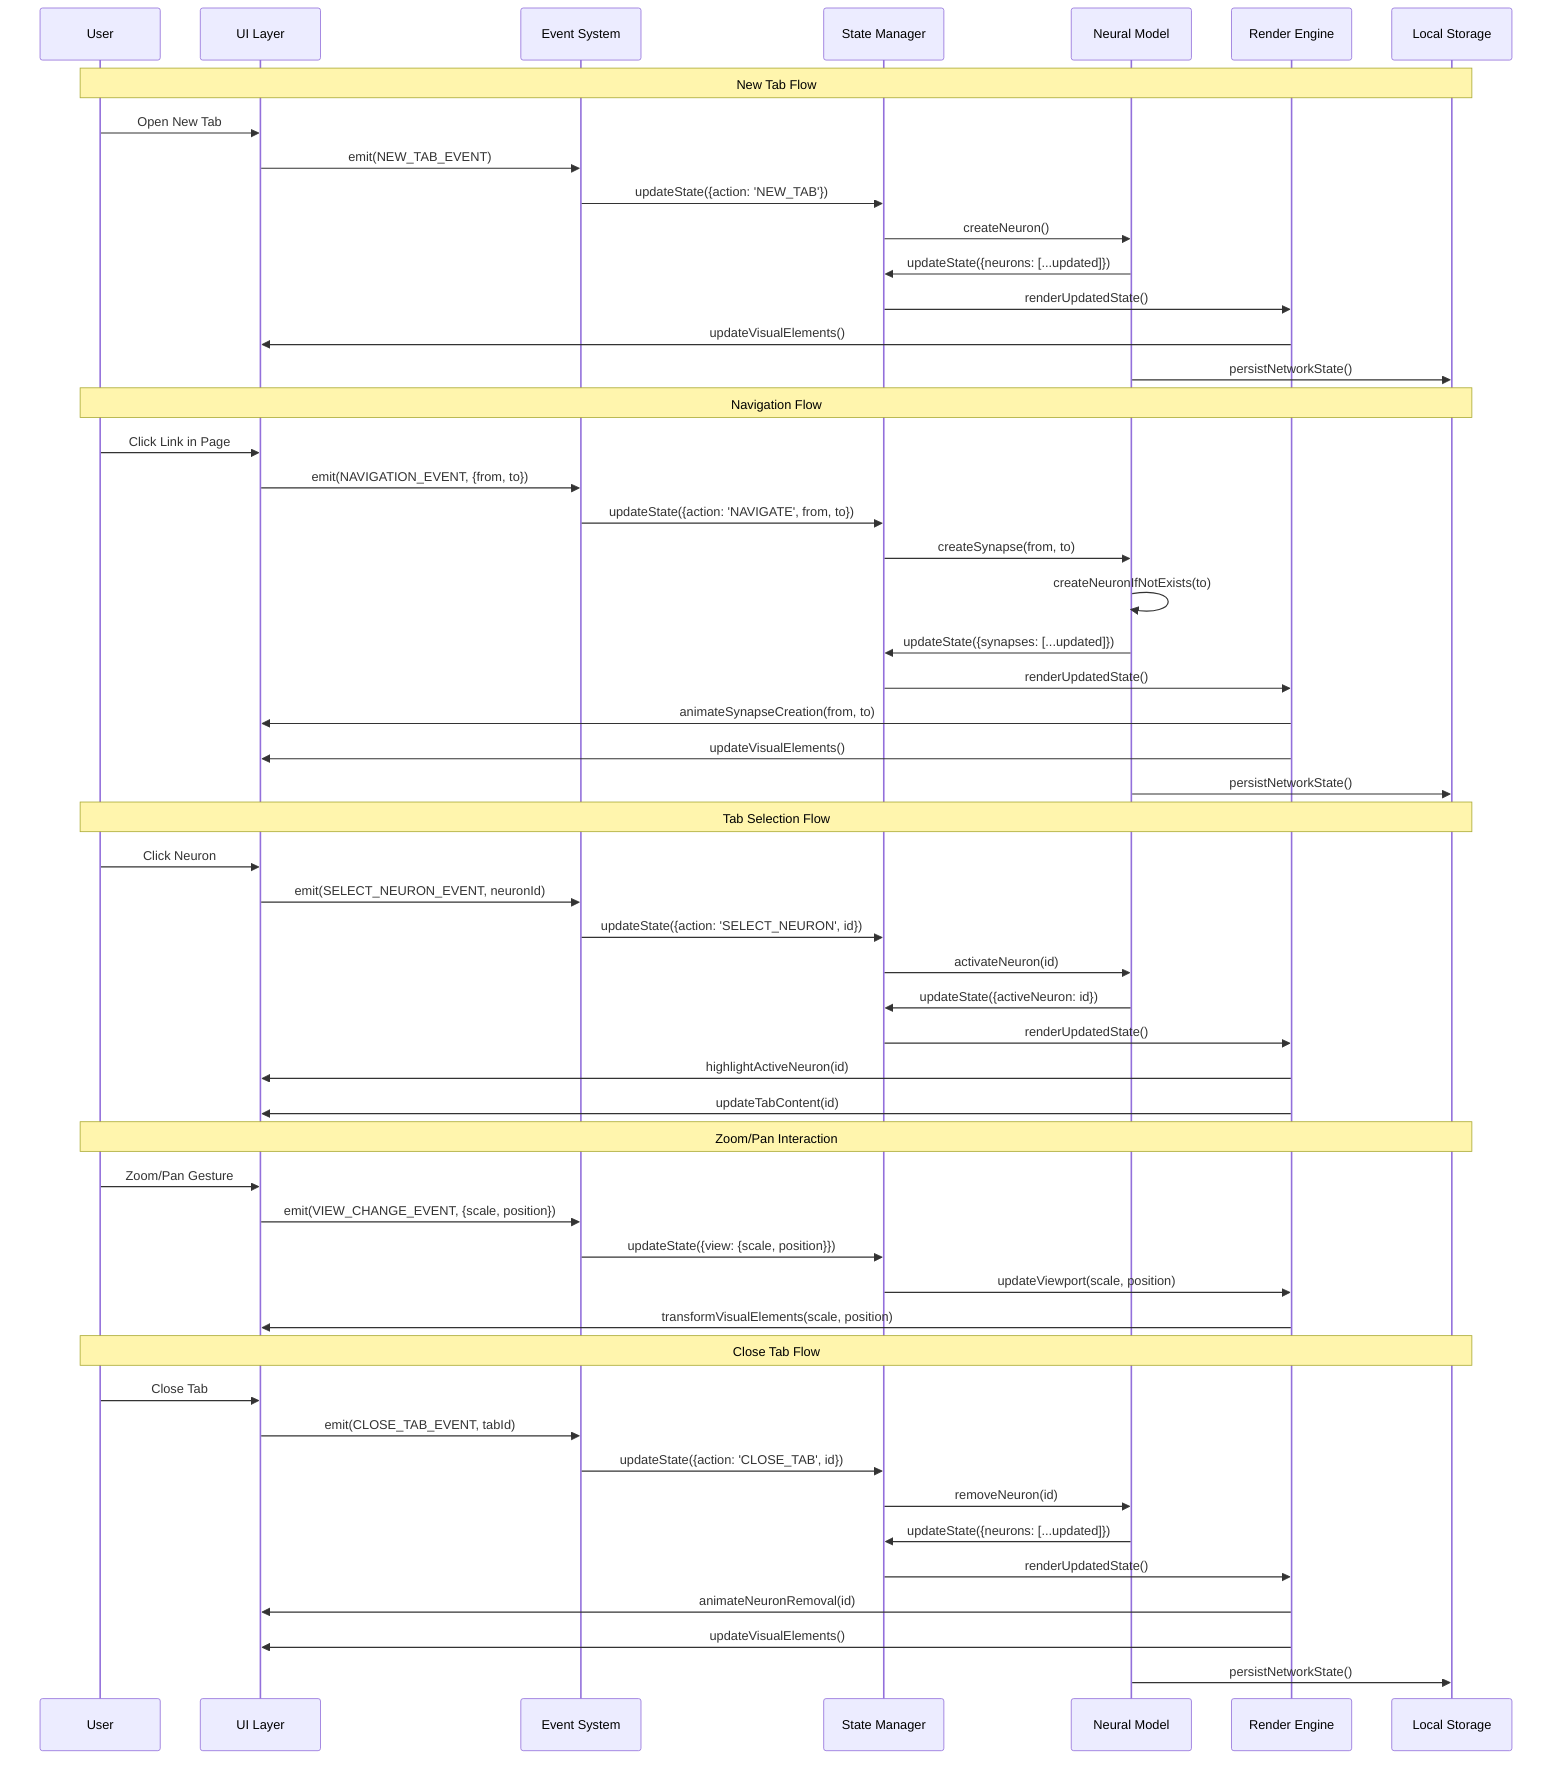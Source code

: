 sequenceDiagram
    participant User
    participant UI as UI Layer
    participant Events as Event System
    participant State as State Manager
    participant Neural as Neural Model
    participant Render as Render Engine
    participant Storage as Local Storage
    
    Note over User,Storage: New Tab Flow
    User->>UI: Open New Tab
    UI->>Events: emit(NEW_TAB_EVENT)
    Events->>State: updateState({action: 'NEW_TAB'})
    State->>Neural: createNeuron()
    Neural->>State: updateState({neurons: [...updated]})
    State->>Render: renderUpdatedState()
    Render->>UI: updateVisualElements()
    Neural->>Storage: persistNetworkState()
    
    Note over User,Storage: Navigation Flow
    User->>UI: Click Link in Page
    UI->>Events: emit(NAVIGATION_EVENT, {from, to})
    Events->>State: updateState({action: 'NAVIGATE', from, to})
    State->>Neural: createSynapse(from, to)
    Neural->>Neural: createNeuronIfNotExists(to)
    Neural->>State: updateState({synapses: [...updated]})
    State->>Render: renderUpdatedState()
    Render->>UI: animateSynapseCreation(from, to)
    Render->>UI: updateVisualElements()
    Neural->>Storage: persistNetworkState()
    
    Note over User,Storage: Tab Selection Flow
    User->>UI: Click Neuron
    UI->>Events: emit(SELECT_NEURON_EVENT, neuronId)
    Events->>State: updateState({action: 'SELECT_NEURON', id})
    State->>Neural: activateNeuron(id)
    Neural->>State: updateState({activeNeuron: id})
    State->>Render: renderUpdatedState()
    Render->>UI: highlightActiveNeuron(id)
    Render->>UI: updateTabContent(id)
    
    Note over User,Storage: Zoom/Pan Interaction
    User->>UI: Zoom/Pan Gesture
    UI->>Events: emit(VIEW_CHANGE_EVENT, {scale, position})
    Events->>State: updateState({view: {scale, position}})
    State->>Render: updateViewport(scale, position)
    Render->>UI: transformVisualElements(scale, position)
    
    Note over User,Storage: Close Tab Flow
    User->>UI: Close Tab
    UI->>Events: emit(CLOSE_TAB_EVENT, tabId)
    Events->>State: updateState({action: 'CLOSE_TAB', id})
    State->>Neural: removeNeuron(id)
    Neural->>State: updateState({neurons: [...updated]})
    State->>Render: renderUpdatedState()
    Render->>UI: animateNeuronRemoval(id)
    Render->>UI: updateVisualElements()
    Neural->>Storage: persistNetworkState()
